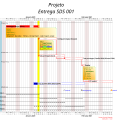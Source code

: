 @startgantt
<style>

  ganttDiagram {

  	task {
  		FontName Courrier
  		FontColor black
  		FontSize 12
  		FontStyle bold
  		BackGroundColor Blue
  		LineColor blue
  	}

  	milestone {
  		FontColor blue
  		FontSize 12
  		FontStyle italic
  		BackGroundColor gold
  		LineColor red
  	}

  	note {
  		FontColor DarkGreen
  		FontSize 10
  		LineColor lightgreen
      BackGroundColor orange\lightyellow
  	}

  }

  footer {
    HorizontalAlignment right
  }

  title {
    FontColor black
    FontSize 40
    FontStyle italic
    HorizontalAlignment center
  }

</style>

skinparam footerFontColor red
skinparam footerFontSize 10
skinparam footerFontStyle italic
skinparam footerHorizontalAlignment right
'skinparam titleBackgroundColor Aqua-CadetBlue
'skinparam titleBorderColor blue
skinparam titleBorderRoundCorner 15
skinparam titleBorderThickness 2

' Initialization
title Projeto\nEntrega SDS 001
footer Giovani Perotto Mesquita\n18/01/2011 - 13:01
scale 160*120
project starts the 2021/01/01

' Day watching
2021/01/20 is colored in Yellow

' Close Days
saturday are closed
sunday are closed
2021/01/01 is closed
2021/01/01 is colored in lightblue

' Tasks and separators
-- Phase One --
[Prototype design] on {Alice} lasts 13 days
[Prototype design] links to [[http://plantuml.com]]
note bottom
  memo1 ...
  memo2 ...
  explanations1 ...
  explanations2 ...
  <img:http://plantuml.com/logo3.png>
end note
[Config prototype] on {Giovani} lasts 7 days
note bottom
  WiFi <&wifi>
  |= |= table |= header |
  | a | table | row |
  |<#FF8080> red |<#80FF80> green |<#8080FF> blue |
  <#yellow>| b | table | row |
end note
-- Phase Two --
[QA prototype] on {Davi} lasts 9 days
[Test prototype] on {Camila:50}{Giovani:50} lasts 7 days
-- Phase Three --
[Deploy] lasts 1 day
note bottom
  Example of Tree
  |_ First line
  |_ **Bom(Model)**
    |_ prop1
    |_ prop2
    |_ prop3
  |_ Last line
end note
[PD audict] lasts 10 days
[Trainning] on {Camila:50}{Maria:50} starts 2021/01/18
[Trainning] ends 2021/02/12
-- Milestones --

' Tasks flow
[Config prototype] starts at [Prototype design]'s end with red bold link
[QA prototype] starts at [Prototype design]'s end with red bold link
[Test prototype] starts at [Config prototype]'s end with red bold link
[Test prototype] starts at [QA prototype]'s end with red bold link
[Deploy] starts at [Test prototype]'s end with red bold link
[PD audict] starts at [Deploy]'s end with red bold link

' Tasks progress
[Prototype design] is 98% completed
[Config prototype] is 0% completed
[QA prototype] is 0% completed
[Test prototype] is 0% completed
[Deploy] is 0% completed
[PD audict] is 0% completed
[Trainning] is 10% completed

' Milestones
[DevEnd] happens at [Prototype design]'s end
[DevEnd] happens at [QA prototype]'s end
[ReadyDeploy] happens at [Test prototype]'s end
[ReadyDeploy] displays on same row as [DevEnd]
[PDEnd] happens at [PD audict]'s end
[PDEnd] displays on same row as [ReadyDeploy]

' Colors
[Prototype design] is colored in Red/Red
[Config prototype] is colored in Red/Red
[QA prototype] is colored in Red/Red
[Test prototype] is colored in Red/Red
[Deploy] is colored in Red/Red
[PD audict] is colored in Red/Red
[DevEnd] is colored in White/Black
[ReadyDeploy] is colored in Gray/Black
@endgantt